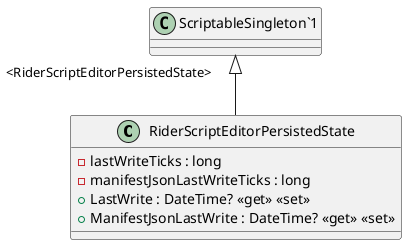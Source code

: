 @startuml
class RiderScriptEditorPersistedState {
    - lastWriteTicks : long
    - manifestJsonLastWriteTicks : long
    + LastWrite : DateTime? <<get>> <<set>>
    + ManifestJsonLastWrite : DateTime? <<get>> <<set>>
}
"ScriptableSingleton`1" "<RiderScriptEditorPersistedState>" <|-- RiderScriptEditorPersistedState
@enduml
